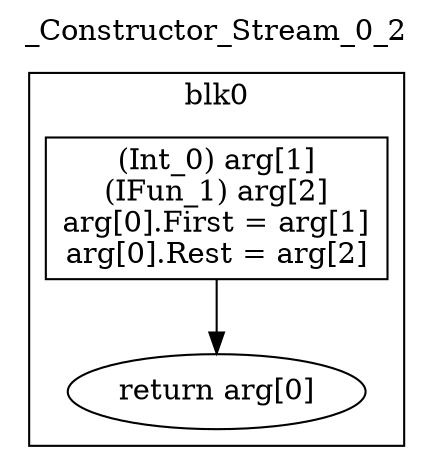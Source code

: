 digraph {
  rankdir=TB;
  b0_l0 -> b0_ret
  b0_l0 [label="(Int_0) arg[1]\n(IFun_1) arg[2]\narg[0].First = arg[1]\narg[0].Rest = arg[2]\n", shape=box]
  b0_ret [label="return arg[0]"]
  subgraph cluster_b0 {
    label = "blk0";
    b0_l0;
    b0_ret;
  }
  labelloc="t"
  label="_Constructor_Stream_0_2"
}